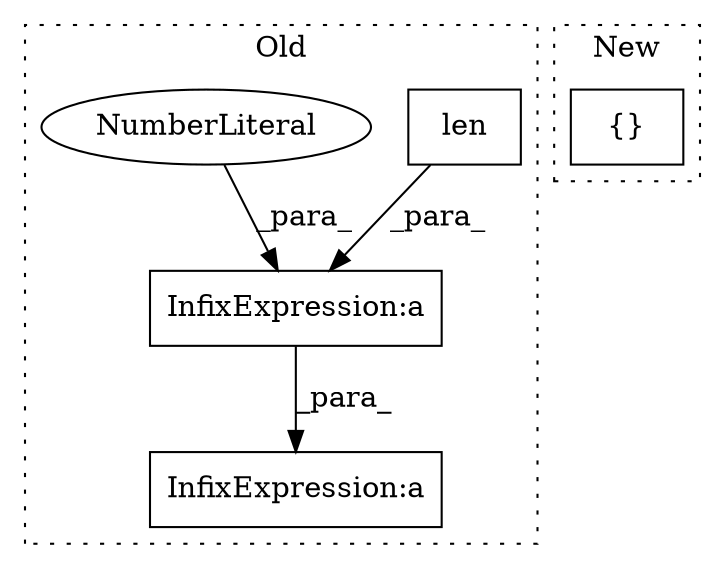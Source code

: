 digraph G {
subgraph cluster0 {
1 [label="len" a="32" s="1675,1685" l="4,1" shape="box"];
3 [label="InfixExpression:a" a="27" s="1672" l="3" shape="box"];
4 [label="InfixExpression:a" a="27" s="1665" l="3" shape="box"];
5 [label="NumberLiteral" a="34" s="1669" l="3" shape="ellipse"];
label = "Old";
style="dotted";
}
subgraph cluster1 {
2 [label="{}" a="4" s="1726,1791" l="1,1" shape="box"];
label = "New";
style="dotted";
}
1 -> 3 [label="_para_"];
3 -> 4 [label="_para_"];
5 -> 3 [label="_para_"];
}